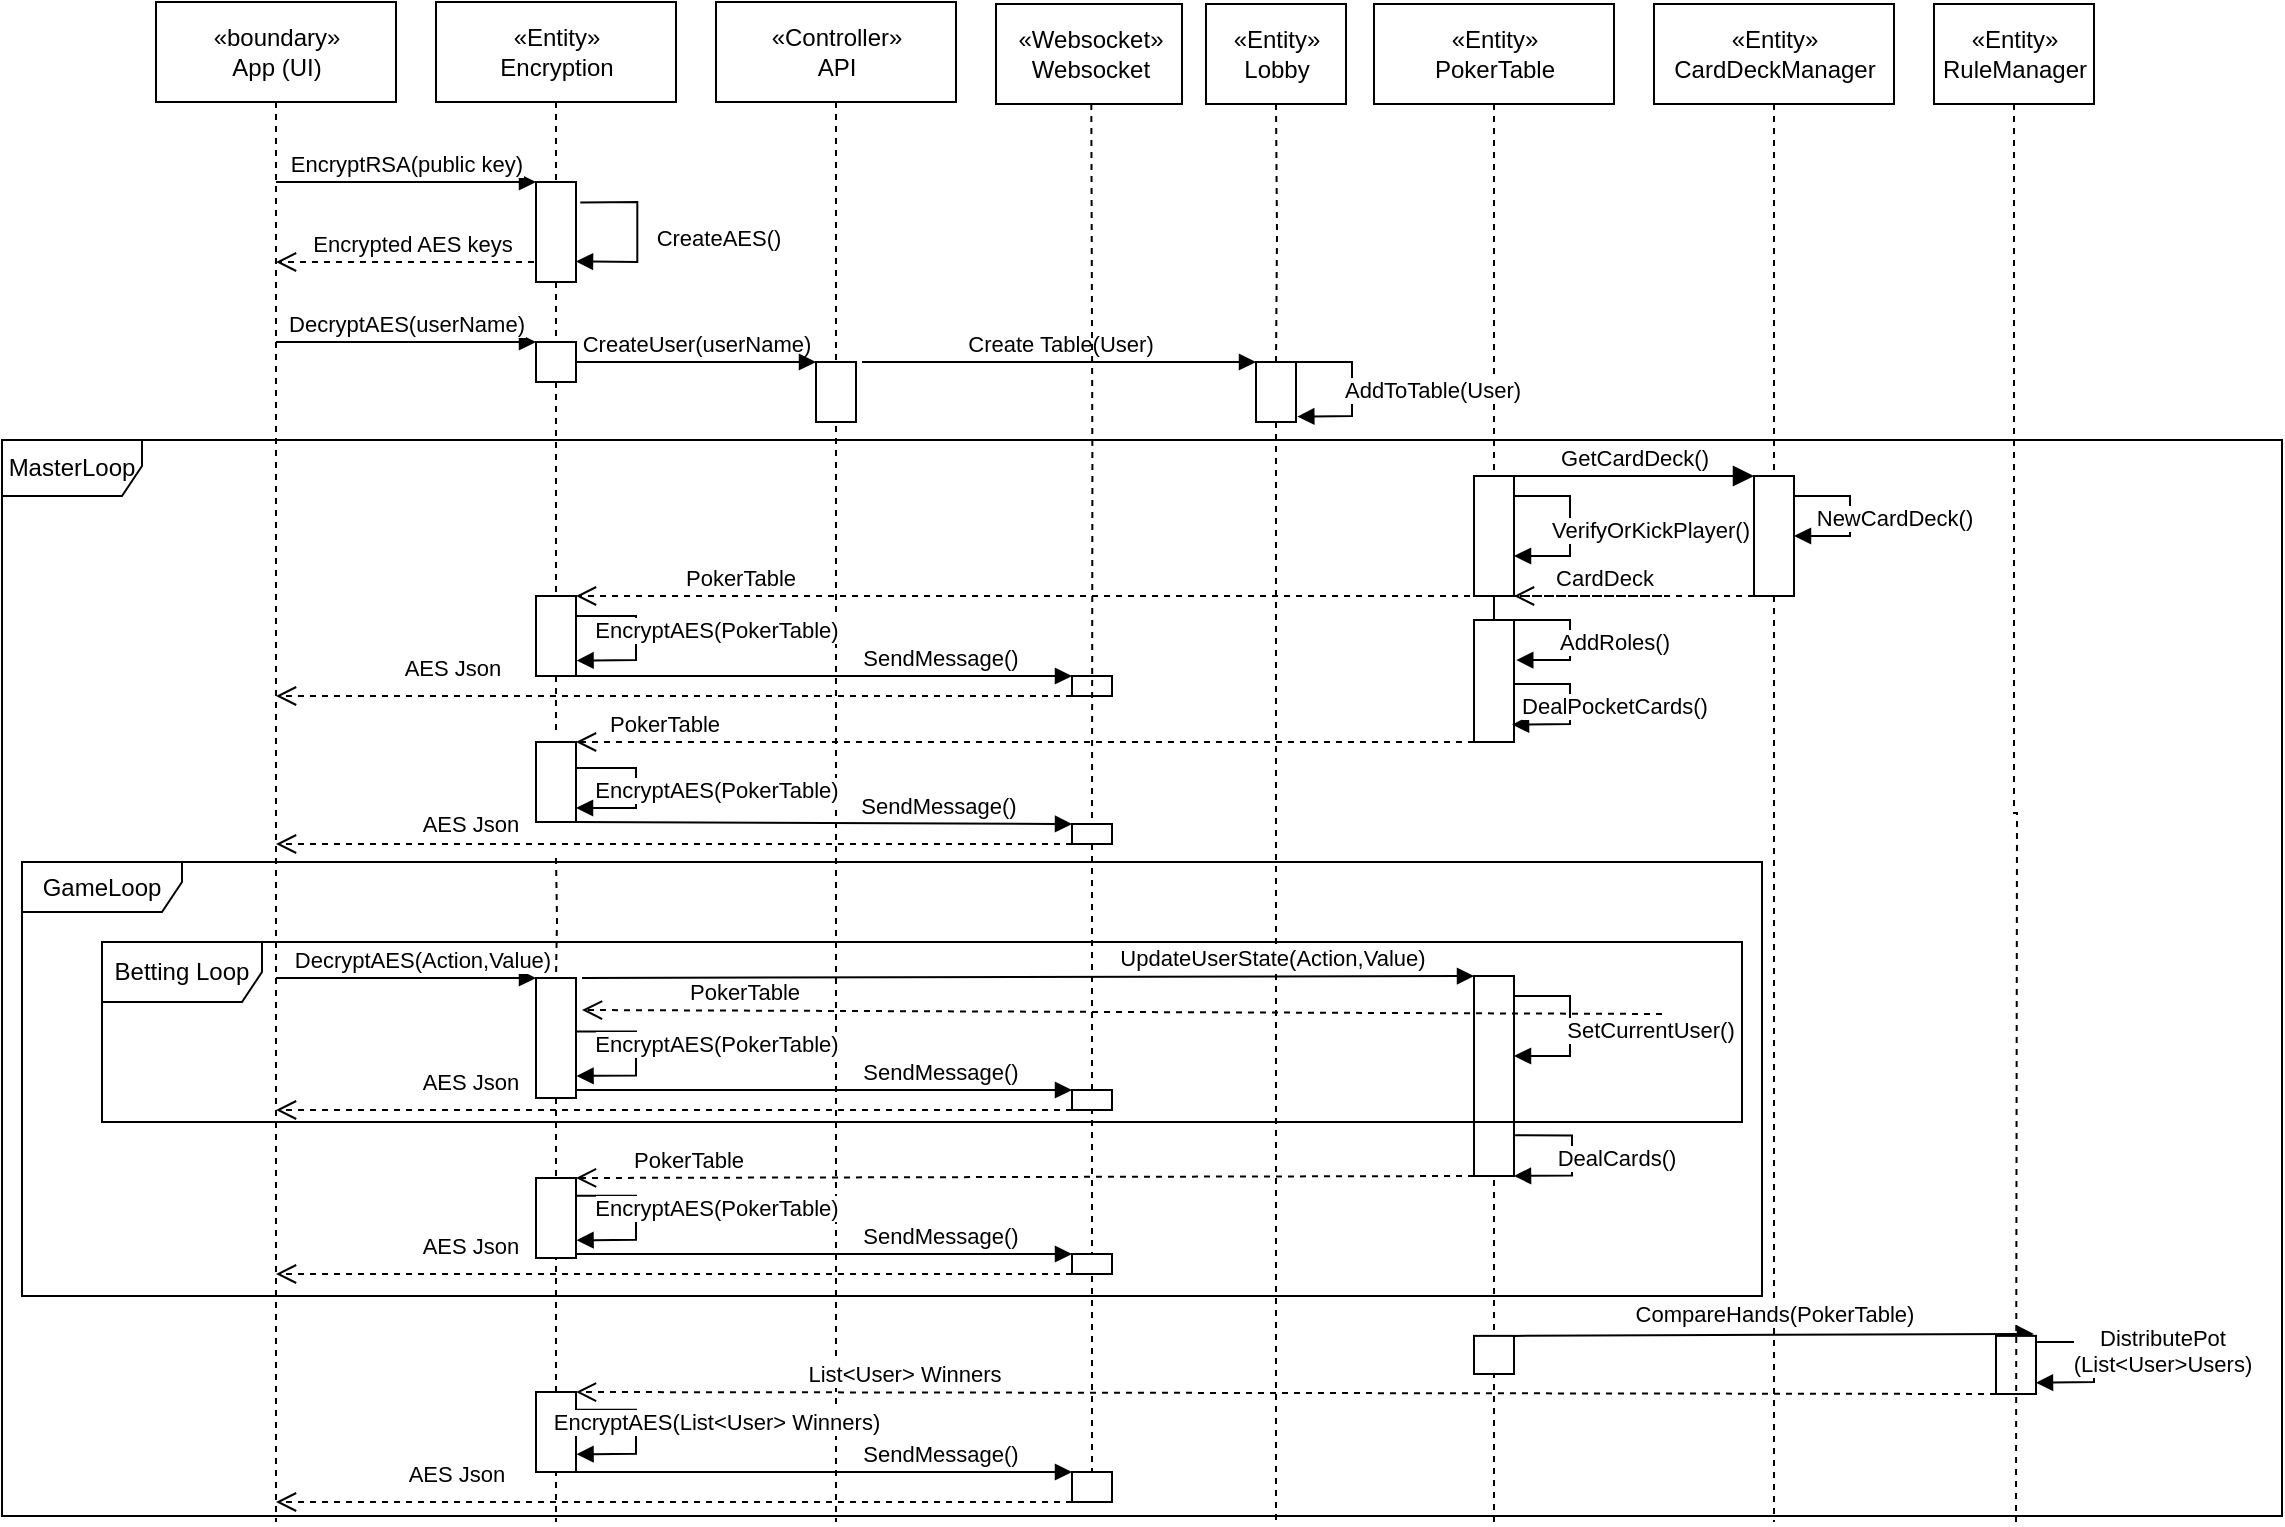 <mxfile version="14.5.1" type="device"><diagram id="kZd33Q7mETK0-2-ZU69w" name="Page-1"><mxGraphModel dx="1551" dy="1151" grid="1" gridSize="10" guides="1" tooltips="1" connect="1" arrows="1" fold="1" page="1" pageScale="1" pageWidth="1169" pageHeight="827" math="0" shadow="0"><root><mxCell id="0"/><mxCell id="1" parent="0"/><mxCell id="RnV2M7TS6SEAEEuUX7Q--28" style="edgeStyle=orthogonalEdgeStyle;rounded=0;orthogonalLoop=1;jettySize=auto;html=1;dashed=1;labelBackgroundColor=none;endArrow=none;endFill=0;align=center;" parent="1" source="RnV2M7TS6SEAEEuUX7Q--19" target="RnV2M7TS6SEAEEuUX7Q--27" edge="1"><mxGeometry relative="1" as="geometry"><mxPoint x="756" y="678" as="targetPoint"/><mxPoint x="756.034" y="328.0" as="sourcePoint"/><Array as="points"/></mxGeometry></mxCell><mxCell id="I23DWFLtq30ZqTqnCh0_-11" style="edgeStyle=orthogonalEdgeStyle;rounded=0;orthogonalLoop=1;jettySize=auto;html=1;endArrow=none;endFill=0;dashed=1;exitX=0.5;exitY=1;exitDx=0;exitDy=0;" parent="1" source="dXs2vQaUBMwAgR_g___q-1" edge="1"><mxGeometry relative="1" as="geometry"><mxPoint x="147" y="820" as="targetPoint"/><Array as="points"><mxPoint x="147" y="621"/><mxPoint x="147" y="621"/></Array></mxGeometry></mxCell><mxCell id="dXs2vQaUBMwAgR_g___q-1" value="«boundary»&lt;br&gt;App (UI)" style="html=1;" parent="1" vertex="1"><mxGeometry x="87" y="60" width="120" height="50" as="geometry"/></mxCell><mxCell id="I23DWFLtq30ZqTqnCh0_-12" style="edgeStyle=orthogonalEdgeStyle;rounded=0;orthogonalLoop=1;jettySize=auto;html=1;dashed=1;endArrow=none;endFill=0;exitX=0.5;exitY=1;exitDx=0;exitDy=0;" parent="1" source="pCBoZzAWG-BqP60tmtR0-14" edge="1"><mxGeometry relative="1" as="geometry"><mxPoint x="287" y="820" as="targetPoint"/><mxPoint x="287" y="488" as="sourcePoint"/><Array as="points"><mxPoint x="287" y="678"/><mxPoint x="287" y="678"/></Array></mxGeometry></mxCell><mxCell id="I23DWFLtq30ZqTqnCh0_-34" style="edgeStyle=orthogonalEdgeStyle;rounded=0;orthogonalLoop=1;jettySize=auto;html=1;dashed=1;endArrow=none;endFill=0;" parent="1" source="I23DWFLtq30ZqTqnCh0_-36" edge="1"><mxGeometry relative="1" as="geometry"><mxPoint x="647" y="820" as="targetPoint"/></mxGeometry></mxCell><mxCell id="I23DWFLtq30ZqTqnCh0_-1" value="«Entity»&lt;br&gt;Lobby" style="html=1;" parent="1" vertex="1"><mxGeometry x="612" y="61" width="70" height="50" as="geometry"/></mxCell><mxCell id="I23DWFLtq30ZqTqnCh0_-17" style="edgeStyle=orthogonalEdgeStyle;rounded=0;orthogonalLoop=1;jettySize=auto;html=1;dashed=1;endArrow=none;endFill=0;" parent="1" source="I23DWFLtq30ZqTqnCh0_-4" edge="1"><mxGeometry relative="1" as="geometry"><mxPoint x="427" y="820" as="targetPoint"/><Array as="points"><mxPoint x="427" y="630"/><mxPoint x="427" y="630"/></Array></mxGeometry></mxCell><mxCell id="I23DWFLtq30ZqTqnCh0_-4" value="«Controller»&lt;br&gt;API" style="html=1;" parent="1" vertex="1"><mxGeometry x="367" y="60" width="120" height="50" as="geometry"/></mxCell><mxCell id="I23DWFLtq30ZqTqnCh0_-5" value="«Entity»&lt;br&gt;Encryption" style="html=1;" parent="1" vertex="1"><mxGeometry x="227" y="60" width="120" height="50" as="geometry"/></mxCell><mxCell id="I23DWFLtq30ZqTqnCh0_-38" style="edgeStyle=orthogonalEdgeStyle;rounded=0;orthogonalLoop=1;jettySize=auto;html=1;dashed=1;labelBackgroundColor=none;endArrow=none;endFill=0;exitX=0.5;exitY=1;exitDx=0;exitDy=0;" parent="1" source="I23DWFLtq30ZqTqnCh0_-39" edge="1"><mxGeometry relative="1" as="geometry"><mxPoint x="896" y="820" as="targetPoint"/><Array as="points"/></mxGeometry></mxCell><mxCell id="I23DWFLtq30ZqTqnCh0_-6" value="«Entity»&lt;br&gt;CardDeckManager" style="html=1;" parent="1" vertex="1"><mxGeometry x="836" y="61" width="120" height="50" as="geometry"/></mxCell><mxCell id="I23DWFLtq30ZqTqnCh0_-14" value="EncryptRSA(public key)" style="html=1;verticalAlign=bottom;endArrow=block;entryX=0;entryY=0;entryDx=0;entryDy=0;" parent="1" target="I23DWFLtq30ZqTqnCh0_-13" edge="1"><mxGeometry width="80" relative="1" as="geometry"><mxPoint x="147" y="150" as="sourcePoint"/><mxPoint x="237" y="170" as="targetPoint"/></mxGeometry></mxCell><mxCell id="I23DWFLtq30ZqTqnCh0_-22" value="Encrypted AES keys" style="html=1;verticalAlign=bottom;endArrow=open;dashed=1;endSize=8;" parent="1" edge="1"><mxGeometry relative="1" as="geometry"><mxPoint x="282" y="190" as="sourcePoint"/><mxPoint x="147" y="190" as="targetPoint"/></mxGeometry></mxCell><mxCell id="I23DWFLtq30ZqTqnCh0_-25" value="DecryptAES(userName)" style="html=1;verticalAlign=bottom;endArrow=block;entryX=0;entryY=0;entryDx=0;entryDy=0;" parent="1" target="I23DWFLtq30ZqTqnCh0_-24" edge="1"><mxGeometry width="80" relative="1" as="geometry"><mxPoint x="147" y="230" as="sourcePoint"/><mxPoint x="237" y="250" as="targetPoint"/></mxGeometry></mxCell><mxCell id="I23DWFLtq30ZqTqnCh0_-24" value="" style="rounded=0;whiteSpace=wrap;html=1;" parent="1" vertex="1"><mxGeometry x="277" y="230" width="20" height="20" as="geometry"/></mxCell><mxCell id="I23DWFLtq30ZqTqnCh0_-26" style="edgeStyle=orthogonalEdgeStyle;rounded=0;orthogonalLoop=1;jettySize=auto;html=1;dashed=1;endArrow=none;endFill=0;exitX=0.5;exitY=1;exitDx=0;exitDy=0;" parent="1" source="I23DWFLtq30ZqTqnCh0_-5" target="I23DWFLtq30ZqTqnCh0_-24" edge="1"><mxGeometry relative="1" as="geometry"><mxPoint x="297" y="630" as="targetPoint"/><mxPoint x="297" y="110" as="sourcePoint"/><Array as="points"/></mxGeometry></mxCell><mxCell id="I23DWFLtq30ZqTqnCh0_-13" value="" style="rounded=0;whiteSpace=wrap;html=1;" parent="1" vertex="1"><mxGeometry x="277" y="150" width="20" height="50" as="geometry"/></mxCell><mxCell id="I23DWFLtq30ZqTqnCh0_-30" value="CreateUser(userName)" style="html=1;verticalAlign=bottom;endArrow=block;entryX=0;entryY=0;entryDx=0;entryDy=0;labelBackgroundColor=none;" parent="1" target="I23DWFLtq30ZqTqnCh0_-29" edge="1"><mxGeometry width="80" relative="1" as="geometry"><mxPoint x="297" y="240" as="sourcePoint"/><mxPoint x="415" y="242" as="targetPoint"/></mxGeometry></mxCell><mxCell id="I23DWFLtq30ZqTqnCh0_-29" value="" style="rounded=0;whiteSpace=wrap;html=1;" parent="1" vertex="1"><mxGeometry x="417" y="240" width="20" height="30" as="geometry"/></mxCell><mxCell id="I23DWFLtq30ZqTqnCh0_-35" value="Create Table(User)" style="html=1;verticalAlign=bottom;endArrow=block;entryX=0;entryY=0;entryDx=0;entryDy=0;" parent="1" target="I23DWFLtq30ZqTqnCh0_-36" edge="1"><mxGeometry width="80" relative="1" as="geometry"><mxPoint x="440" y="240" as="sourcePoint"/><mxPoint x="540" y="242" as="targetPoint"/></mxGeometry></mxCell><mxCell id="I23DWFLtq30ZqTqnCh0_-36" value="" style="rounded=0;whiteSpace=wrap;html=1;" parent="1" vertex="1"><mxGeometry x="637" y="240" width="20" height="30" as="geometry"/></mxCell><mxCell id="I23DWFLtq30ZqTqnCh0_-37" style="edgeStyle=orthogonalEdgeStyle;rounded=0;orthogonalLoop=1;jettySize=auto;html=1;dashed=1;endArrow=none;endFill=0;" parent="1" target="I23DWFLtq30ZqTqnCh0_-36" edge="1"><mxGeometry relative="1" as="geometry"><mxPoint x="647" y="621" as="targetPoint"/><mxPoint x="647" y="111" as="sourcePoint"/></mxGeometry></mxCell><mxCell id="I23DWFLtq30ZqTqnCh0_-39" value="" style="rounded=0;whiteSpace=wrap;html=1;" parent="1" vertex="1"><mxGeometry x="886" y="297" width="20" height="60" as="geometry"/></mxCell><mxCell id="I23DWFLtq30ZqTqnCh0_-40" style="edgeStyle=orthogonalEdgeStyle;rounded=0;orthogonalLoop=1;jettySize=auto;html=1;dashed=1;labelBackgroundColor=none;endArrow=none;endFill=0;" parent="1" source="I23DWFLtq30ZqTqnCh0_-6" target="I23DWFLtq30ZqTqnCh0_-39" edge="1"><mxGeometry relative="1" as="geometry"><mxPoint x="756" y="621" as="targetPoint"/><mxPoint x="756" y="111" as="sourcePoint"/></mxGeometry></mxCell><mxCell id="I23DWFLtq30ZqTqnCh0_-41" value="NewCardDeck()" style="html=1;verticalAlign=bottom;endArrow=block;rounded=0;" parent="1" edge="1"><mxGeometry x="0.263" y="-22" width="80" relative="1" as="geometry"><mxPoint x="906" y="307" as="sourcePoint"/><mxPoint x="906" y="327" as="targetPoint"/><Array as="points"><mxPoint x="934" y="307"/><mxPoint x="934" y="327"/></Array><mxPoint x="22" y="22" as="offset"/></mxGeometry></mxCell><mxCell id="I23DWFLtq30ZqTqnCh0_-42" value="GetCardDeck()" style="html=1;verticalAlign=bottom;endArrow=block;endSize=8;align=center;endFill=1;exitX=1;exitY=0;exitDx=0;exitDy=0;entryX=0;entryY=0;entryDx=0;entryDy=0;" parent="1" source="RnV2M7TS6SEAEEuUX7Q--19" target="I23DWFLtq30ZqTqnCh0_-39" edge="1"><mxGeometry relative="1" as="geometry"><mxPoint x="806" y="248" as="sourcePoint"/><mxPoint x="846" y="178" as="targetPoint"/><mxPoint as="offset"/></mxGeometry></mxCell><mxCell id="I23DWFLtq30ZqTqnCh0_-44" style="edgeStyle=orthogonalEdgeStyle;rounded=0;orthogonalLoop=1;jettySize=auto;html=1;dashed=1;labelBackgroundColor=none;endArrow=none;endFill=0;align=center;entryX=0.5;entryY=1;entryDx=0;entryDy=0;" parent="1" edge="1"><mxGeometry relative="1" as="geometry"><mxPoint x="756" y="619" as="targetPoint"/><Array as="points"/><mxPoint x="756" y="820" as="sourcePoint"/></mxGeometry></mxCell><mxCell id="I23DWFLtq30ZqTqnCh0_-43" value="«Entity»&lt;br&gt;PokerTable" style="html=1;" parent="1" vertex="1"><mxGeometry x="696" y="61" width="120" height="50" as="geometry"/></mxCell><mxCell id="RnV2M7TS6SEAEEuUX7Q--2" value="CardDeck" style="html=1;verticalAlign=bottom;endArrow=open;dashed=1;endSize=8;entryX=1;entryY=1;entryDx=0;entryDy=0;exitX=0;exitY=1;exitDx=0;exitDy=0;" parent="1" source="I23DWFLtq30ZqTqnCh0_-39" target="RnV2M7TS6SEAEEuUX7Q--19" edge="1"><mxGeometry x="0.259" relative="1" as="geometry"><mxPoint x="884" y="318" as="sourcePoint"/><mxPoint x="776" y="318" as="targetPoint"/><mxPoint as="offset"/></mxGeometry></mxCell><mxCell id="RnV2M7TS6SEAEEuUX7Q--13" value="EncryptAES(PokerTable)" style="html=1;verticalAlign=bottom;endArrow=block;rounded=0;entryX=1.014;entryY=0.807;entryDx=0;entryDy=0;entryPerimeter=0;" parent="1" target="RnV2M7TS6SEAEEuUX7Q--12" edge="1"><mxGeometry x="0.115" y="40" width="80" relative="1" as="geometry"><mxPoint x="297" y="367" as="sourcePoint"/><mxPoint x="307" y="397" as="targetPoint"/><Array as="points"><mxPoint x="327" y="367"/><mxPoint x="327" y="389"/></Array><mxPoint as="offset"/></mxGeometry></mxCell><mxCell id="RnV2M7TS6SEAEEuUX7Q--14" value="AES Json" style="html=1;verticalAlign=bottom;endArrow=open;dashed=1;endSize=8;exitX=0;exitY=1;exitDx=0;exitDy=0;" parent="1" source="tcF9JLn-VsjhTE7uYUkC-4" edge="1"><mxGeometry x="0.561" y="-5" relative="1" as="geometry"><mxPoint x="277" y="397" as="sourcePoint"/><mxPoint x="147" y="407" as="targetPoint"/><mxPoint as="offset"/></mxGeometry></mxCell><mxCell id="RnV2M7TS6SEAEEuUX7Q--15" value="CreateAES()" style="html=1;verticalAlign=bottom;endArrow=block;rounded=0;entryX=0.967;entryY=0.567;entryDx=0;entryDy=0;entryPerimeter=0;exitX=1.074;exitY=0.146;exitDx=0;exitDy=0;exitPerimeter=0;" parent="1" edge="1"><mxGeometry x="0.259" y="40" width="80" relative="1" as="geometry"><mxPoint x="299.14" y="160.22" as="sourcePoint"/><mxPoint x="297.0" y="189.69" as="targetPoint"/><Array as="points"><mxPoint x="327.66" y="160"/><mxPoint x="327.66" y="190"/></Array><mxPoint as="offset"/></mxGeometry></mxCell><mxCell id="RnV2M7TS6SEAEEuUX7Q--19" value="" style="rounded=0;whiteSpace=wrap;html=1;" parent="1" vertex="1"><mxGeometry x="746" y="297" width="20" height="60" as="geometry"/></mxCell><mxCell id="RnV2M7TS6SEAEEuUX7Q--20" style="edgeStyle=orthogonalEdgeStyle;rounded=0;orthogonalLoop=1;jettySize=auto;html=1;dashed=1;labelBackgroundColor=none;endArrow=none;endFill=0;align=center;" parent="1" source="I23DWFLtq30ZqTqnCh0_-43" target="RnV2M7TS6SEAEEuUX7Q--19" edge="1"><mxGeometry relative="1" as="geometry"><mxPoint x="933" y="661" as="targetPoint"/><mxPoint x="756.0" y="111" as="sourcePoint"/><Array as="points"/></mxGeometry></mxCell><mxCell id="RnV2M7TS6SEAEEuUX7Q--24" value="PokerTable" style="html=1;verticalAlign=bottom;endArrow=open;dashed=1;endSize=8;entryX=1;entryY=0;entryDx=0;entryDy=0;exitX=0;exitY=0.5;exitDx=0;exitDy=0;" parent="1" target="RnV2M7TS6SEAEEuUX7Q--12" edge="1"><mxGeometry x="0.7" relative="1" as="geometry"><mxPoint x="840" y="357" as="sourcePoint"/><mxPoint x="580" y="356.44" as="targetPoint"/><mxPoint as="offset"/></mxGeometry></mxCell><mxCell id="RnV2M7TS6SEAEEuUX7Q--12" value="" style="rounded=0;whiteSpace=wrap;html=1;" parent="1" vertex="1"><mxGeometry x="277" y="357" width="20" height="40" as="geometry"/></mxCell><mxCell id="RnV2M7TS6SEAEEuUX7Q--25" style="edgeStyle=orthogonalEdgeStyle;rounded=0;orthogonalLoop=1;jettySize=auto;html=1;dashed=1;endArrow=none;endFill=0;exitX=0.5;exitY=1;exitDx=0;exitDy=0;" parent="1" source="I23DWFLtq30ZqTqnCh0_-24" target="RnV2M7TS6SEAEEuUX7Q--12" edge="1"><mxGeometry relative="1" as="geometry"><mxPoint x="287" y="630" as="targetPoint"/><mxPoint x="287" y="260" as="sourcePoint"/><Array as="points"/></mxGeometry></mxCell><mxCell id="RnV2M7TS6SEAEEuUX7Q--27" value="" style="rounded=0;whiteSpace=wrap;html=1;" parent="1" vertex="1"><mxGeometry x="746" y="369" width="20" height="61" as="geometry"/></mxCell><mxCell id="RnV2M7TS6SEAEEuUX7Q--29" value="PokerTable" style="html=1;verticalAlign=bottom;endArrow=open;dashed=1;endSize=8;exitX=0;exitY=1;exitDx=0;exitDy=0;entryX=1;entryY=0;entryDx=0;entryDy=0;" parent="1" source="RnV2M7TS6SEAEEuUX7Q--27" target="RnV2M7TS6SEAEEuUX7Q--32" edge="1"><mxGeometry x="0.804" relative="1" as="geometry"><mxPoint x="840" y="437.75" as="sourcePoint"/><mxPoint x="301" y="439" as="targetPoint"/><mxPoint as="offset"/></mxGeometry></mxCell><mxCell id="RnV2M7TS6SEAEEuUX7Q--31" style="edgeStyle=orthogonalEdgeStyle;rounded=0;orthogonalLoop=1;jettySize=auto;html=1;dashed=1;endArrow=none;endFill=0;exitX=0.5;exitY=1;exitDx=0;exitDy=0;" parent="1" source="RnV2M7TS6SEAEEuUX7Q--12" edge="1"><mxGeometry relative="1" as="geometry"><mxPoint x="287" y="427" as="targetPoint"/><mxPoint x="287" y="427" as="sourcePoint"/><Array as="points"/></mxGeometry></mxCell><mxCell id="RnV2M7TS6SEAEEuUX7Q--32" value="" style="rounded=0;whiteSpace=wrap;html=1;" parent="1" vertex="1"><mxGeometry x="277" y="430" width="20" height="40" as="geometry"/></mxCell><mxCell id="RnV2M7TS6SEAEEuUX7Q--33" value="EncryptAES(PokerTable)" style="html=1;verticalAlign=bottom;endArrow=block;rounded=0;" parent="1" edge="1"><mxGeometry x="0.25" y="-40" width="80" relative="1" as="geometry"><mxPoint x="297" y="443" as="sourcePoint"/><mxPoint x="297" y="463" as="targetPoint"/><Array as="points"><mxPoint x="327" y="443"/><mxPoint x="327" y="463"/></Array><mxPoint x="40" y="40" as="offset"/></mxGeometry></mxCell><mxCell id="RnV2M7TS6SEAEEuUX7Q--34" value="AES Json" style="html=1;verticalAlign=bottom;endArrow=open;dashed=1;endSize=8;exitX=0;exitY=1;exitDx=0;exitDy=0;" parent="1" source="tcF9JLn-VsjhTE7uYUkC-6" edge="1"><mxGeometry x="0.512" y="-1" relative="1" as="geometry"><mxPoint x="277" y="479.6" as="sourcePoint"/><mxPoint x="147" y="481" as="targetPoint"/><Array as="points"/><mxPoint as="offset"/></mxGeometry></mxCell><mxCell id="RnV2M7TS6SEAEEuUX7Q--41" value="«Entity»&lt;br&gt;RuleManager" style="html=1;" parent="1" vertex="1"><mxGeometry x="976" y="61" width="80" height="50" as="geometry"/></mxCell><mxCell id="RnV2M7TS6SEAEEuUX7Q--43" value="DecryptAES(Action,Value)" style="html=1;verticalAlign=bottom;endArrow=block;entryX=0;entryY=0;entryDx=0;entryDy=0;" parent="1" target="RnV2M7TS6SEAEEuUX7Q--44" edge="1"><mxGeometry x="0.123" width="80" relative="1" as="geometry"><mxPoint x="147" y="548.0" as="sourcePoint"/><mxPoint x="267" y="548" as="targetPoint"/><mxPoint as="offset"/></mxGeometry></mxCell><mxCell id="RnV2M7TS6SEAEEuUX7Q--44" value="" style="rounded=0;whiteSpace=wrap;html=1;" parent="1" vertex="1"><mxGeometry x="277" y="548" width="20" height="60" as="geometry"/></mxCell><mxCell id="RnV2M7TS6SEAEEuUX7Q--45" style="edgeStyle=orthogonalEdgeStyle;rounded=0;orthogonalLoop=1;jettySize=auto;html=1;dashed=1;endArrow=none;endFill=0;exitX=0.5;exitY=1;exitDx=0;exitDy=0;" parent="1" target="RnV2M7TS6SEAEEuUX7Q--44" edge="1"><mxGeometry relative="1" as="geometry"><mxPoint x="287" y="678" as="targetPoint"/><mxPoint x="287" y="488" as="sourcePoint"/><Array as="points"/></mxGeometry></mxCell><mxCell id="RnV2M7TS6SEAEEuUX7Q--46" value="UpdateUserState(Action,Value)" style="html=1;verticalAlign=bottom;endArrow=block;entryX=0;entryY=0;entryDx=0;entryDy=0;" parent="1" target="RnV2M7TS6SEAEEuUX7Q--47" edge="1"><mxGeometry x="0.55" width="80" relative="1" as="geometry"><mxPoint x="300" y="548.0" as="sourcePoint"/><mxPoint x="840" y="549" as="targetPoint"/><mxPoint as="offset"/></mxGeometry></mxCell><mxCell id="RnV2M7TS6SEAEEuUX7Q--47" value="" style="rounded=0;whiteSpace=wrap;html=1;" parent="1" vertex="1"><mxGeometry x="746" y="547" width="20" height="100" as="geometry"/></mxCell><mxCell id="pCBoZzAWG-BqP60tmtR0-1" value="PokerTable" style="html=1;verticalAlign=bottom;endArrow=open;dashed=1;endSize=8;exitX=0;exitY=1;exitDx=0;exitDy=0;entryX=1;entryY=0;entryDx=0;entryDy=0;" parent="1" source="RnV2M7TS6SEAEEuUX7Q--47" target="pCBoZzAWG-BqP60tmtR0-14" edge="1"><mxGeometry x="0.75" relative="1" as="geometry"><mxPoint x="840" y="649" as="sourcePoint"/><mxPoint x="320" y="648" as="targetPoint"/><mxPoint as="offset"/></mxGeometry></mxCell><mxCell id="pCBoZzAWG-BqP60tmtR0-2" value="EncryptAES(PokerTable)" style="html=1;verticalAlign=bottom;endArrow=block;rounded=0;entryX=1.014;entryY=0.807;entryDx=0;entryDy=0;entryPerimeter=0;" parent="1" edge="1"><mxGeometry x="0.115" y="40" width="80" relative="1" as="geometry"><mxPoint x="297.0" y="574.72" as="sourcePoint"/><mxPoint x="297.28" y="597.0" as="targetPoint"/><Array as="points"><mxPoint x="327" y="574.72"/><mxPoint x="327" y="596.72"/></Array><mxPoint as="offset"/></mxGeometry></mxCell><mxCell id="pCBoZzAWG-BqP60tmtR0-3" value="AES Json" style="html=1;verticalAlign=bottom;endArrow=open;dashed=1;endSize=8;exitX=0;exitY=1;exitDx=0;exitDy=0;" parent="1" source="tcF9JLn-VsjhTE7uYUkC-11" edge="1"><mxGeometry x="0.512" y="-5" relative="1" as="geometry"><mxPoint x="277" y="618" as="sourcePoint"/><mxPoint x="147" y="614" as="targetPoint"/><mxPoint as="offset"/></mxGeometry></mxCell><mxCell id="pCBoZzAWG-BqP60tmtR0-10" value="" style="rounded=0;whiteSpace=wrap;html=1;" parent="1" vertex="1"><mxGeometry x="746" y="726.94" width="20" height="19.06" as="geometry"/></mxCell><mxCell id="pCBoZzAWG-BqP60tmtR0-13" value="PokerTable" style="html=1;verticalAlign=bottom;endArrow=open;dashed=1;endSize=8;exitX=0;exitY=0.25;exitDx=0;exitDy=0;" parent="1" edge="1"><mxGeometry x="0.701" relative="1" as="geometry"><mxPoint x="840" y="566" as="sourcePoint"/><mxPoint x="300" y="564" as="targetPoint"/><mxPoint as="offset"/></mxGeometry></mxCell><mxCell id="pCBoZzAWG-BqP60tmtR0-14" value="" style="rounded=0;whiteSpace=wrap;html=1;" parent="1" vertex="1"><mxGeometry x="277" y="648" width="20" height="40" as="geometry"/></mxCell><mxCell id="pCBoZzAWG-BqP60tmtR0-15" style="edgeStyle=orthogonalEdgeStyle;rounded=0;orthogonalLoop=1;jettySize=auto;html=1;dashed=1;endArrow=none;endFill=0;exitX=0.5;exitY=1;exitDx=0;exitDy=0;" parent="1" source="RnV2M7TS6SEAEEuUX7Q--44" target="pCBoZzAWG-BqP60tmtR0-14" edge="1"><mxGeometry relative="1" as="geometry"><mxPoint x="287" y="848" as="targetPoint"/><mxPoint x="287" y="588" as="sourcePoint"/><Array as="points"/></mxGeometry></mxCell><mxCell id="pCBoZzAWG-BqP60tmtR0-16" value="EncryptAES(PokerTable)" style="html=1;verticalAlign=bottom;endArrow=block;rounded=0;entryX=1.014;entryY=0.807;entryDx=0;entryDy=0;entryPerimeter=0;" parent="1" edge="1"><mxGeometry x="0.115" y="40" width="80" relative="1" as="geometry"><mxPoint x="297.0" y="656.86" as="sourcePoint"/><mxPoint x="297.28" y="679.14" as="targetPoint"/><Array as="points"><mxPoint x="327" y="656.86"/><mxPoint x="327" y="678.86"/></Array><mxPoint as="offset"/></mxGeometry></mxCell><mxCell id="CEzN8gbvRfDG_5V-bq5U-1" value="AddRoles()" style="html=1;verticalAlign=bottom;endArrow=block;rounded=0;entryX=1.056;entryY=0.273;entryDx=0;entryDy=0;entryPerimeter=0;" parent="1" edge="1"><mxGeometry x="0.282" y="22" width="80" relative="1" as="geometry"><mxPoint x="766" y="369" as="sourcePoint"/><mxPoint x="767.12" y="389.03" as="targetPoint"/><Array as="points"><mxPoint x="794" y="369"/><mxPoint x="794" y="389"/></Array><mxPoint x="22" y="-22" as="offset"/></mxGeometry></mxCell><mxCell id="CEzN8gbvRfDG_5V-bq5U-3" value="DealPocketCards()" style="html=1;verticalAlign=bottom;endArrow=block;rounded=0;entryX=0.95;entryY=0.639;entryDx=0;entryDy=0;entryPerimeter=0;exitX=0.978;exitY=0.454;exitDx=0;exitDy=0;exitPerimeter=0;" parent="1" edge="1"><mxGeometry x="0.251" y="22" width="80" relative="1" as="geometry"><mxPoint x="765.56" y="400.94" as="sourcePoint"/><mxPoint x="765" y="421.29" as="targetPoint"/><Array as="points"><mxPoint x="794" y="401"/><mxPoint x="794" y="421"/></Array><mxPoint x="22" y="-22" as="offset"/></mxGeometry></mxCell><mxCell id="CEzN8gbvRfDG_5V-bq5U-4" value="SetCurrentUser()" style="html=1;verticalAlign=bottom;endArrow=block;rounded=0;" parent="1" edge="1"><mxGeometry x="0.259" y="40" width="80" relative="1" as="geometry"><mxPoint x="766" y="557" as="sourcePoint"/><mxPoint x="766" y="587" as="targetPoint"/><Array as="points"><mxPoint x="794" y="557"/><mxPoint x="794" y="587"/></Array><mxPoint as="offset"/></mxGeometry></mxCell><mxCell id="CEzN8gbvRfDG_5V-bq5U-5" value="DealCards()" style="html=1;verticalAlign=bottom;endArrow=block;rounded=0;entryX=0.95;entryY=0.639;entryDx=0;entryDy=0;entryPerimeter=0;exitX=0.978;exitY=0.454;exitDx=0;exitDy=0;exitPerimeter=0;" parent="1" edge="1"><mxGeometry x="0.251" y="22" width="80" relative="1" as="geometry"><mxPoint x="766.56" y="626.65" as="sourcePoint"/><mxPoint x="766" y="647" as="targetPoint"/><Array as="points"><mxPoint x="795" y="626.71"/><mxPoint x="795" y="646.71"/></Array><mxPoint x="22" y="-22" as="offset"/></mxGeometry></mxCell><mxCell id="tcF9JLn-VsjhTE7uYUkC-2" value="«Websocket»&lt;br&gt;Websocket" style="html=1;" parent="1" vertex="1"><mxGeometry x="507" y="61" width="93" height="50" as="geometry"/></mxCell><mxCell id="tcF9JLn-VsjhTE7uYUkC-3" style="edgeStyle=orthogonalEdgeStyle;rounded=0;orthogonalLoop=1;jettySize=auto;html=1;endArrow=none;endFill=0;dashed=1;labelBackgroundColor=none;entryX=0.5;entryY=0;entryDx=0;entryDy=0;" parent="1" source="tcF9JLn-VsjhTE7uYUkC-6" target="tcF9JLn-VsjhTE7uYUkC-28" edge="1"><mxGeometry relative="1" as="geometry"><mxPoint x="554.66" y="849" as="targetPoint"/><mxPoint x="554.66" y="159" as="sourcePoint"/></mxGeometry></mxCell><mxCell id="tcF9JLn-VsjhTE7uYUkC-4" value="" style="rounded=0;whiteSpace=wrap;html=1;" parent="1" vertex="1"><mxGeometry x="545" y="397" width="20" height="10" as="geometry"/></mxCell><mxCell id="tcF9JLn-VsjhTE7uYUkC-5" value="SendMessage()" style="html=1;verticalAlign=bottom;endArrow=block;entryX=0;entryY=0;entryDx=0;entryDy=0;labelBackgroundColor=none;exitX=1;exitY=1;exitDx=0;exitDy=0;" parent="1" source="RnV2M7TS6SEAEEuUX7Q--12" target="tcF9JLn-VsjhTE7uYUkC-4" edge="1"><mxGeometry x="0.462" width="80" relative="1" as="geometry"><mxPoint x="307" y="397" as="sourcePoint"/><mxPoint x="537" y="417.0" as="targetPoint"/><mxPoint as="offset"/></mxGeometry></mxCell><mxCell id="tcF9JLn-VsjhTE7uYUkC-6" value="" style="rounded=0;whiteSpace=wrap;html=1;" parent="1" vertex="1"><mxGeometry x="545" y="471" width="20" height="10" as="geometry"/></mxCell><mxCell id="tcF9JLn-VsjhTE7uYUkC-7" style="edgeStyle=orthogonalEdgeStyle;rounded=0;orthogonalLoop=1;jettySize=auto;html=1;endArrow=none;endFill=0;dashed=1;labelBackgroundColor=none;" parent="1" target="tcF9JLn-VsjhTE7uYUkC-6" edge="1"><mxGeometry relative="1" as="geometry"><mxPoint x="554.66" y="801" as="targetPoint"/><mxPoint x="554.66" y="111" as="sourcePoint"/></mxGeometry></mxCell><mxCell id="tcF9JLn-VsjhTE7uYUkC-8" value="SendMessage()" style="html=1;verticalAlign=bottom;endArrow=block;entryX=0;entryY=0;entryDx=0;entryDy=0;labelBackgroundColor=none;exitX=1;exitY=1;exitDx=0;exitDy=0;" parent="1" source="RnV2M7TS6SEAEEuUX7Q--32" target="tcF9JLn-VsjhTE7uYUkC-6" edge="1"><mxGeometry x="0.462" width="80" relative="1" as="geometry"><mxPoint x="297.0" y="490.52" as="sourcePoint"/><mxPoint x="557" y="490.52" as="targetPoint"/><mxPoint as="offset"/></mxGeometry></mxCell><mxCell id="tcF9JLn-VsjhTE7uYUkC-10" value="SendMessage()" style="html=1;verticalAlign=bottom;endArrow=block;entryX=0;entryY=0;entryDx=0;entryDy=0;labelBackgroundColor=none;exitX=1;exitY=1;exitDx=0;exitDy=0;" parent="1" target="tcF9JLn-VsjhTE7uYUkC-11" edge="1"><mxGeometry x="0.462" width="80" relative="1" as="geometry"><mxPoint x="297.0" y="604" as="sourcePoint"/><mxPoint x="537" y="624.0" as="targetPoint"/><mxPoint as="offset"/></mxGeometry></mxCell><mxCell id="tcF9JLn-VsjhTE7uYUkC-11" value="" style="rounded=0;whiteSpace=wrap;html=1;" parent="1" vertex="1"><mxGeometry x="545" y="604" width="20" height="10" as="geometry"/></mxCell><mxCell id="tcF9JLn-VsjhTE7uYUkC-15" value="" style="rounded=0;whiteSpace=wrap;html=1;" parent="1" vertex="1"><mxGeometry x="545" y="686" width="20" height="10" as="geometry"/></mxCell><mxCell id="tcF9JLn-VsjhTE7uYUkC-16" value="SendMessage()" style="html=1;verticalAlign=bottom;endArrow=block;entryX=0;entryY=0;entryDx=0;entryDy=0;labelBackgroundColor=none;exitX=1;exitY=1;exitDx=0;exitDy=0;" parent="1" target="tcF9JLn-VsjhTE7uYUkC-15" edge="1"><mxGeometry x="0.462" width="80" relative="1" as="geometry"><mxPoint x="297.0" y="686" as="sourcePoint"/><mxPoint x="537" y="706.0" as="targetPoint"/><mxPoint as="offset"/></mxGeometry></mxCell><mxCell id="tcF9JLn-VsjhTE7uYUkC-17" value="AES Json" style="html=1;verticalAlign=bottom;endArrow=open;dashed=1;endSize=8;exitX=0;exitY=1;exitDx=0;exitDy=0;" parent="1" source="tcF9JLn-VsjhTE7uYUkC-15" edge="1"><mxGeometry x="0.512" y="-5" relative="1" as="geometry"><mxPoint x="277" y="700" as="sourcePoint"/><mxPoint x="147" y="696" as="targetPoint"/><mxPoint as="offset"/></mxGeometry></mxCell><mxCell id="tcF9JLn-VsjhTE7uYUkC-18" value="CompareHands(PokerTable)" style="html=1;verticalAlign=bottom;endArrow=block;rounded=0;exitX=1;exitY=0;exitDx=0;exitDy=0;" parent="1" source="pCBoZzAWG-BqP60tmtR0-10" edge="1"><mxGeometry width="80" relative="1" as="geometry"><mxPoint x="776" y="725.94" as="sourcePoint"/><mxPoint x="1026" y="725.94" as="targetPoint"/><Array as="points"/><mxPoint y="-1" as="offset"/></mxGeometry></mxCell><mxCell id="tcF9JLn-VsjhTE7uYUkC-20" value="" style="rounded=0;whiteSpace=wrap;html=1;" parent="1" vertex="1"><mxGeometry x="1007" y="726.94" width="20" height="29.06" as="geometry"/></mxCell><mxCell id="tcF9JLn-VsjhTE7uYUkC-21" style="edgeStyle=orthogonalEdgeStyle;rounded=0;orthogonalLoop=1;jettySize=auto;html=1;endArrow=none;endFill=0;dashed=1;labelBackgroundColor=none;" parent="1" source="RnV2M7TS6SEAEEuUX7Q--41" edge="1"><mxGeometry relative="1" as="geometry"><mxPoint x="1017" y="820" as="targetPoint"/><mxPoint x="1036" y="111" as="sourcePoint"/></mxGeometry></mxCell><mxCell id="tcF9JLn-VsjhTE7uYUkC-22" value="List&amp;lt;User&amp;gt; Winners" style="html=1;verticalAlign=bottom;endArrow=open;dashed=1;endSize=8;exitX=0;exitY=1;exitDx=0;exitDy=0;entryX=1;entryY=0;entryDx=0;entryDy=0;" parent="1" source="tcF9JLn-VsjhTE7uYUkC-20" target="tcF9JLn-VsjhTE7uYUkC-30" edge="1"><mxGeometry x="0.538" relative="1" as="geometry"><mxPoint x="1120" y="716" as="sourcePoint"/><mxPoint x="570" y="716" as="targetPoint"/><mxPoint as="offset"/></mxGeometry></mxCell><mxCell id="tcF9JLn-VsjhTE7uYUkC-25" value="DistributePot&lt;br&gt;(List&amp;lt;User&amp;gt;Users)" style="html=1;verticalAlign=bottom;endArrow=block;rounded=0;entryX=0.95;entryY=0.639;entryDx=0;entryDy=0;entryPerimeter=0;exitX=0.978;exitY=0.454;exitDx=0;exitDy=0;exitPerimeter=0;" parent="1" edge="1"><mxGeometry x="0.251" y="34" width="80" relative="1" as="geometry"><mxPoint x="1027.56" y="730" as="sourcePoint"/><mxPoint x="1027" y="750.35" as="targetPoint"/><Array as="points"><mxPoint x="1056" y="730.06"/><mxPoint x="1056" y="750.06"/></Array><mxPoint x="34" y="-34" as="offset"/></mxGeometry></mxCell><mxCell id="tcF9JLn-VsjhTE7uYUkC-28" value="" style="rounded=0;whiteSpace=wrap;html=1;" parent="1" vertex="1"><mxGeometry x="545" y="795" width="20" height="15" as="geometry"/></mxCell><mxCell id="tcF9JLn-VsjhTE7uYUkC-29" value="SendMessage()" style="html=1;verticalAlign=bottom;endArrow=block;entryX=0;entryY=0;entryDx=0;entryDy=0;labelBackgroundColor=none;exitX=1;exitY=1;exitDx=0;exitDy=0;" parent="1" source="tcF9JLn-VsjhTE7uYUkC-30" target="tcF9JLn-VsjhTE7uYUkC-28" edge="1"><mxGeometry x="0.462" width="80" relative="1" as="geometry"><mxPoint x="297" y="778" as="sourcePoint"/><mxPoint x="537" y="798.0" as="targetPoint"/><mxPoint as="offset"/></mxGeometry></mxCell><mxCell id="tcF9JLn-VsjhTE7uYUkC-30" value="" style="rounded=0;whiteSpace=wrap;html=1;" parent="1" vertex="1"><mxGeometry x="277" y="755" width="20" height="40" as="geometry"/></mxCell><mxCell id="tcF9JLn-VsjhTE7uYUkC-31" value="EncryptAES(List&amp;lt;User&amp;gt; Winners)" style="html=1;verticalAlign=bottom;endArrow=block;rounded=0;entryX=1.014;entryY=0.807;entryDx=0;entryDy=0;entryPerimeter=0;" parent="1" edge="1"><mxGeometry x="0.115" y="40" width="80" relative="1" as="geometry"><mxPoint x="297.0" y="763.86" as="sourcePoint"/><mxPoint x="297.28" y="786.14" as="targetPoint"/><Array as="points"><mxPoint x="327" y="763.86"/><mxPoint x="327" y="785.86"/></Array><mxPoint as="offset"/></mxGeometry></mxCell><mxCell id="tcF9JLn-VsjhTE7uYUkC-32" value="AES Json" style="html=1;verticalAlign=bottom;endArrow=open;dashed=1;endSize=8;exitX=0;exitY=1;exitDx=0;exitDy=0;" parent="1" source="tcF9JLn-VsjhTE7uYUkC-28" edge="1"><mxGeometry x="0.55" y="-5" relative="1" as="geometry"><mxPoint x="542" y="810.0" as="sourcePoint"/><mxPoint x="147" y="810" as="targetPoint"/><mxPoint as="offset"/></mxGeometry></mxCell><mxCell id="4rXDthsjbxwhP-bbcQOD-4" value="AddToTable(User)" style="html=1;verticalAlign=bottom;endArrow=block;rounded=0;entryX=1.033;entryY=0.91;entryDx=0;entryDy=0;entryPerimeter=0;exitX=0.92;exitY=0.002;exitDx=0;exitDy=0;exitPerimeter=0;" parent="1" source="I23DWFLtq30ZqTqnCh0_-36" target="I23DWFLtq30ZqTqnCh0_-36" edge="1"><mxGeometry x="0.259" y="40" width="80" relative="1" as="geometry"><mxPoint x="658" y="240" as="sourcePoint"/><mxPoint x="657" y="271" as="targetPoint"/><Array as="points"><mxPoint x="685" y="240"/><mxPoint x="685" y="267"/></Array><mxPoint as="offset"/></mxGeometry></mxCell><mxCell id="4rXDthsjbxwhP-bbcQOD-7" value="VerifyOrKickPlayer()" style="html=1;verticalAlign=bottom;endArrow=block;rounded=0;" parent="1" edge="1"><mxGeometry x="0.259" y="40" width="80" relative="1" as="geometry"><mxPoint x="766" y="307" as="sourcePoint"/><mxPoint x="766" y="337" as="targetPoint"/><Array as="points"><mxPoint x="794" y="307"/><mxPoint x="794" y="337"/></Array><mxPoint as="offset"/></mxGeometry></mxCell><mxCell id="4rXDthsjbxwhP-bbcQOD-103" value="Betting Loop" style="" parent="0"/><mxCell id="CEzN8gbvRfDG_5V-bq5U-8" value="Betting Loop" style="shape=umlFrame;whiteSpace=wrap;html=1;width=80;height=30;" parent="4rXDthsjbxwhP-bbcQOD-103" vertex="1"><mxGeometry x="60" y="530" width="820" height="90" as="geometry"/></mxCell><mxCell id="4rXDthsjbxwhP-bbcQOD-102" value="Game Loop" style="" parent="0"/><mxCell id="pCBoZzAWG-BqP60tmtR0-9" value="GameLoop" style="shape=umlFrame;whiteSpace=wrap;html=1;width=80;height=25;" parent="4rXDthsjbxwhP-bbcQOD-102" vertex="1"><mxGeometry x="20" y="490" width="870" height="217" as="geometry"/></mxCell><mxCell id="4rXDthsjbxwhP-bbcQOD-9" value="Master Loop" style="locked=1;" parent="0"/><mxCell id="4rXDthsjbxwhP-bbcQOD-8" value="MasterLoop" style="shape=umlFrame;whiteSpace=wrap;html=1;width=70;height=28;" parent="4rXDthsjbxwhP-bbcQOD-9" vertex="1"><mxGeometry x="10" y="279" width="1140" height="538" as="geometry"/></mxCell></root></mxGraphModel></diagram></mxfile>